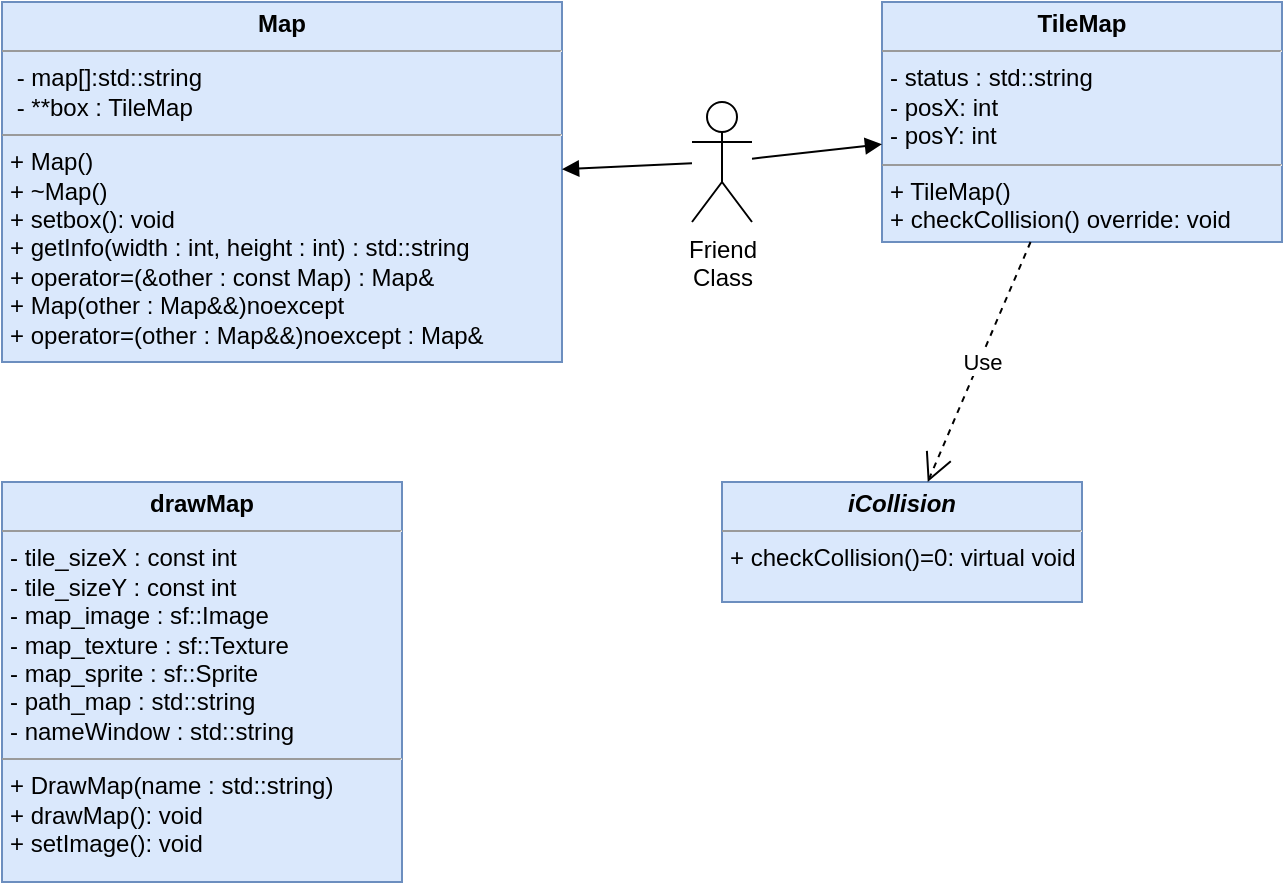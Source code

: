 <mxfile version="15.1.4" type="github">
  <diagram name="Page-1" id="e7e014a7-5840-1c2e-5031-d8a46d1fe8dd">
    <mxGraphModel dx="1348" dy="795" grid="1" gridSize="10" guides="1" tooltips="1" connect="1" arrows="1" fold="1" page="1" pageScale="1" pageWidth="1169" pageHeight="827" background="none" math="0" shadow="0">
      <root>
        <mxCell id="0" />
        <mxCell id="1" parent="0" />
        <mxCell id="QIoBPBcvdL_Y5jLuDFpD-41" value="&lt;p style=&quot;margin: 0px ; margin-top: 4px ; text-align: center&quot;&gt;&lt;b&gt;Map&lt;/b&gt;&lt;/p&gt;&lt;hr size=&quot;1&quot;&gt;&lt;p style=&quot;margin: 0px ; margin-left: 4px&quot;&gt;&lt;span&gt;&amp;nbsp;- map[]:std::string&lt;/span&gt;&lt;/p&gt;&lt;p style=&quot;margin: 0px ; margin-left: 4px&quot;&gt;&lt;span&gt;&amp;nbsp;- **box : TileMap&lt;/span&gt;&lt;br&gt;&lt;/p&gt;&lt;hr size=&quot;1&quot;&gt;&lt;p style=&quot;margin: 0px ; margin-left: 4px&quot;&gt;+ Map()&lt;/p&gt;&lt;p style=&quot;margin: 0px ; margin-left: 4px&quot;&gt;+ ~Map()&lt;/p&gt;&lt;p style=&quot;margin: 0px ; margin-left: 4px&quot;&gt;+ setbox(): void&lt;/p&gt;&lt;p style=&quot;margin: 0px ; margin-left: 4px&quot;&gt;+ getInfo(width : int, height : int) : std::string&lt;/p&gt;&lt;p style=&quot;margin: 0px ; margin-left: 4px&quot;&gt;+ operator=(&amp;amp;other : const Map) : Map&amp;amp;&lt;/p&gt;&lt;p style=&quot;margin: 0px ; margin-left: 4px&quot;&gt;+ Map(other : Map&amp;amp;&amp;amp;)noexcept&lt;/p&gt;&lt;p style=&quot;margin: 0px ; margin-left: 4px&quot;&gt;+ operator=(other : Map&amp;amp;&amp;amp;)noexcept : Map&amp;amp;&lt;/p&gt;" style="verticalAlign=top;align=left;overflow=fill;fontSize=12;fontFamily=Helvetica;html=1;fillColor=#dae8fc;strokeColor=#6c8ebf;" vertex="1" parent="1">
          <mxGeometry x="80" y="40" width="280" height="180" as="geometry" />
        </mxCell>
        <mxCell id="QIoBPBcvdL_Y5jLuDFpD-46" value="&lt;p style=&quot;margin: 0px ; margin-top: 4px ; text-align: center&quot;&gt;&lt;b&gt;&lt;i&gt;iCollision&lt;/i&gt;&lt;/b&gt;&lt;/p&gt;&lt;hr size=&quot;1&quot;&gt;&lt;p style=&quot;margin: 0px ; margin-left: 4px&quot;&gt;+ checkCollision()=0: virtual void&lt;/p&gt;" style="verticalAlign=top;align=left;overflow=fill;fontSize=12;fontFamily=Helvetica;html=1;fillColor=#dae8fc;strokeColor=#6c8ebf;" vertex="1" parent="1">
          <mxGeometry x="440" y="280" width="180" height="60" as="geometry" />
        </mxCell>
        <mxCell id="QIoBPBcvdL_Y5jLuDFpD-47" value="&lt;p style=&quot;margin: 0px ; margin-top: 4px ; text-align: center&quot;&gt;&lt;b&gt;drawMap&lt;/b&gt;&lt;/p&gt;&lt;hr size=&quot;1&quot;&gt;&lt;p style=&quot;margin: 0px ; margin-left: 4px&quot;&gt;- tile_sizeX : const int&lt;/p&gt;&lt;p style=&quot;margin: 0px ; margin-left: 4px&quot;&gt;- tile_sizeY : const int&lt;/p&gt;&lt;p style=&quot;margin: 0px ; margin-left: 4px&quot;&gt;- map_image : sf::Image&lt;/p&gt;&lt;p style=&quot;margin: 0px ; margin-left: 4px&quot;&gt;&lt;span&gt;- map_texture : sf::Texture&lt;/span&gt;&lt;/p&gt;&lt;p style=&quot;margin: 0px ; margin-left: 4px&quot;&gt;- map_sprite : sf::Sprite&lt;/p&gt;&lt;p style=&quot;margin: 0px ; margin-left: 4px&quot;&gt;- path_map : std::string&lt;/p&gt;&lt;p style=&quot;margin: 0px ; margin-left: 4px&quot;&gt;- nameWindow : std::string&lt;/p&gt;&lt;hr size=&quot;1&quot;&gt;&lt;p style=&quot;margin: 0px ; margin-left: 4px&quot;&gt;+ DrawMap(name : std::string)&lt;/p&gt;&lt;p style=&quot;margin: 0px ; margin-left: 4px&quot;&gt;+ drawMap(): void&lt;/p&gt;&lt;p style=&quot;margin: 0px ; margin-left: 4px&quot;&gt;+ setImage(): void&lt;/p&gt;" style="verticalAlign=top;align=left;overflow=fill;fontSize=12;fontFamily=Helvetica;html=1;fillColor=#dae8fc;strokeColor=#6c8ebf;" vertex="1" parent="1">
          <mxGeometry x="80" y="280" width="200" height="200" as="geometry" />
        </mxCell>
        <mxCell id="QIoBPBcvdL_Y5jLuDFpD-48" value="&lt;p style=&quot;margin: 0px ; margin-top: 4px ; text-align: center&quot;&gt;&lt;b&gt;TileMap&lt;/b&gt;&lt;/p&gt;&lt;hr size=&quot;1&quot;&gt;&lt;p style=&quot;margin: 0px ; margin-left: 4px&quot;&gt;- status : std::string&lt;/p&gt;&lt;p style=&quot;margin: 0px ; margin-left: 4px&quot;&gt;- posX: int&lt;/p&gt;&lt;p style=&quot;margin: 0px ; margin-left: 4px&quot;&gt;- posY: int&lt;/p&gt;&lt;hr size=&quot;1&quot;&gt;&lt;p style=&quot;margin: 0px ; margin-left: 4px&quot;&gt;+ TileMap()&lt;/p&gt;&lt;p style=&quot;margin: 0px ; margin-left: 4px&quot;&gt;+ checkCollision() override: void&lt;/p&gt;" style="verticalAlign=top;align=left;overflow=fill;fontSize=12;fontFamily=Helvetica;html=1;fillColor=#dae8fc;strokeColor=#6c8ebf;" vertex="1" parent="1">
          <mxGeometry x="520" y="40" width="200" height="120" as="geometry" />
        </mxCell>
        <mxCell id="QIoBPBcvdL_Y5jLuDFpD-49" value="Use" style="endArrow=open;endSize=12;dashed=1;html=1;" edge="1" parent="1" source="QIoBPBcvdL_Y5jLuDFpD-48" target="QIoBPBcvdL_Y5jLuDFpD-46">
          <mxGeometry x="-0.009" y="1" width="160" relative="1" as="geometry">
            <mxPoint x="540" y="310" as="sourcePoint" />
            <mxPoint x="530" y="210" as="targetPoint" />
            <Array as="points" />
            <mxPoint as="offset" />
          </mxGeometry>
        </mxCell>
        <mxCell id="QIoBPBcvdL_Y5jLuDFpD-58" value="" style="endArrow=block;startArrow=none;endFill=1;startFill=1;html=1;" edge="1" parent="1" source="QIoBPBcvdL_Y5jLuDFpD-59" target="QIoBPBcvdL_Y5jLuDFpD-48">
          <mxGeometry width="160" relative="1" as="geometry">
            <mxPoint x="400" y="110" as="sourcePoint" />
            <mxPoint x="560" y="110" as="targetPoint" />
          </mxGeometry>
        </mxCell>
        <mxCell id="QIoBPBcvdL_Y5jLuDFpD-59" value="Friend&lt;br&gt;Class&lt;br&gt;" style="shape=umlActor;verticalLabelPosition=bottom;verticalAlign=top;html=1;" vertex="1" parent="1">
          <mxGeometry x="425" y="90" width="30" height="60" as="geometry" />
        </mxCell>
        <mxCell id="QIoBPBcvdL_Y5jLuDFpD-60" value="" style="endArrow=none;startArrow=block;endFill=1;startFill=1;html=1;" edge="1" parent="1" source="QIoBPBcvdL_Y5jLuDFpD-41" target="QIoBPBcvdL_Y5jLuDFpD-59">
          <mxGeometry width="160" relative="1" as="geometry">
            <mxPoint x="360" y="119.5" as="sourcePoint" />
            <mxPoint x="520" y="107.5" as="targetPoint" />
          </mxGeometry>
        </mxCell>
      </root>
    </mxGraphModel>
  </diagram>
</mxfile>
